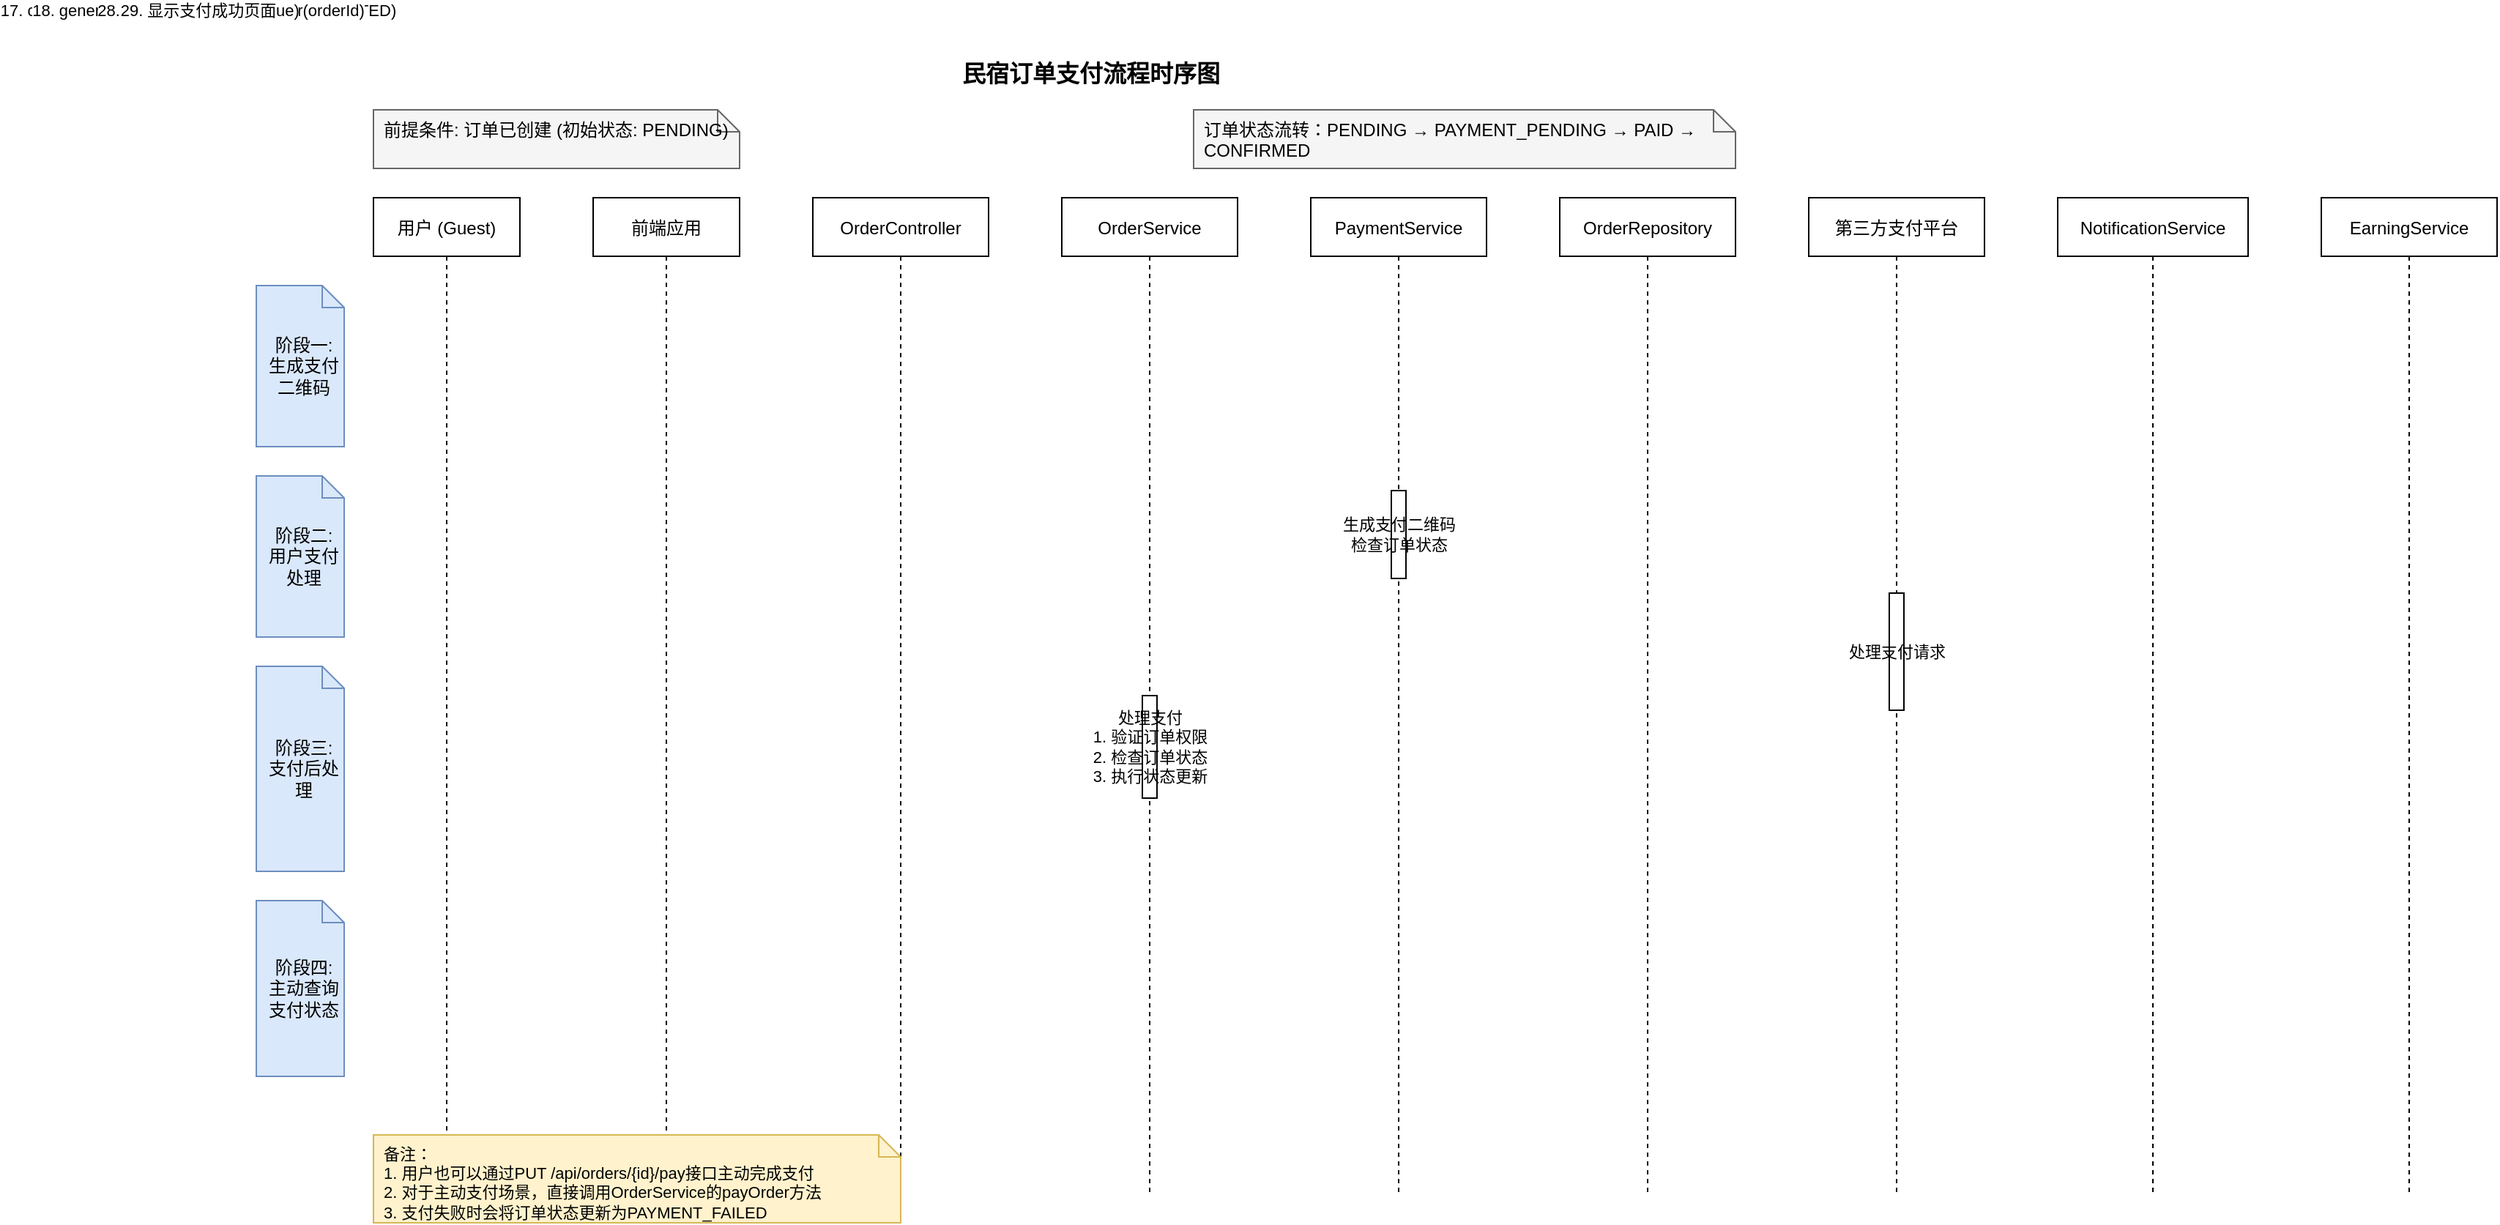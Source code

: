 <mxfile version="26.2.2">
  <diagram id="payment_sequence_diagram" name="订单支付流程时序图">
    <mxGraphModel dx="3042" dy="1938" grid="1" gridSize="10" guides="1" tooltips="1" connect="1" arrows="1" fold="1" page="1" pageScale="1" pageWidth="1169" pageHeight="827" math="0" shadow="0">
      <root>
        <mxCell id="0" />
        <mxCell id="1" parent="0" />
        <mxCell id="title" value="民宿订单支付流程时序图" style="text;html=1;strokeColor=none;fillColor=none;align=center;verticalAlign=middle;whiteSpace=wrap;rounded=0;fontSize=16;fontStyle=1" parent="1" vertex="1">
          <mxGeometry x="500" y="20" width="220" height="30" as="geometry" />
        </mxCell>
        <mxCell id="note-precondition" value="前提条件: 订单已创建 (初始状态: PENDING)" style="shape=note;size=15;whiteSpace=wrap;html=1;verticalAlign=top;align=left;spacingLeft=5;fillColor=#f5f5f5;strokeColor=#666666;fontSize=12;" parent="1" vertex="1">
          <mxGeometry x="120" y="60" width="250" height="40" as="geometry" />
        </mxCell>
        <mxCell id="note-states" value="订单状态流转：PENDING → PAYMENT_PENDING → PAID → CONFIRMED" style="shape=note;size=15;whiteSpace=wrap;html=1;verticalAlign=top;align=left;spacingLeft=5;fillColor=#f5f5f5;strokeColor=#666666;fontSize=12;" parent="1" vertex="1">
          <mxGeometry x="680" y="60" width="370" height="40" as="geometry" />
        </mxCell>
        <mxCell id="lifeline-user" value="用户 (Guest)" style="shape=umlLifeline;perimeter=lifelinePerimeter;container=1;collapsible=0;recursiveResize=0;rounded=0;shadow=0;strokeWidth=1;size=40;fontSize=12;" parent="1" vertex="1">
          <mxGeometry x="120" y="120" width="100" height="680" as="geometry" />
        </mxCell>
        <mxCell id="lifeline-frontend" value="前端应用" style="shape=umlLifeline;perimeter=lifelinePerimeter;container=1;collapsible=0;recursiveResize=0;rounded=0;shadow=0;strokeWidth=1;size=40;fontSize=12;" parent="1" vertex="1">
          <mxGeometry x="270" y="120" width="100" height="680" as="geometry" />
        </mxCell>
        <mxCell id="lifeline-controller" value="OrderController" style="shape=umlLifeline;perimeter=lifelinePerimeter;container=1;collapsible=0;recursiveResize=0;rounded=0;shadow=0;strokeWidth=1;size=40;fontSize=12;" parent="1" vertex="1">
          <mxGeometry x="420" y="120" width="120" height="680" as="geometry" />
        </mxCell>
        <mxCell id="lifeline-orderservice" value="OrderService" style="shape=umlLifeline;perimeter=lifelinePerimeter;container=1;collapsible=0;recursiveResize=0;rounded=0;shadow=0;strokeWidth=1;size=40;fontSize=12;" parent="1" vertex="1">
          <mxGeometry x="590" y="120" width="120" height="680" as="geometry" />
        </mxCell>
        <mxCell id="act-process-pay" value="处理支付&#xa;1. 验证订单权限&#xa;2. 检查订单状态&#xa;3. 执行状态更新" style="html=1;points=[];align=center;imageAlign=center;verticalAlign=middle;labelBackgroundColor=none;fontSize=11;" parent="lifeline-orderservice" vertex="1">
          <mxGeometry x="55" y="340" width="10" height="70" as="geometry" />
        </mxCell>
        <mxCell id="lifeline-paymentservice" value="PaymentService" style="shape=umlLifeline;perimeter=lifelinePerimeter;container=1;collapsible=0;recursiveResize=0;rounded=0;shadow=0;strokeWidth=1;size=40;fontSize=12;" parent="1" vertex="1">
          <mxGeometry x="760" y="120" width="120" height="680" as="geometry" />
        </mxCell>
        <mxCell id="act-gen-qr" value="生成支付二维码&#xa;检查订单状态" style="html=1;points=[];align=center;imageAlign=center;verticalAlign=middle;labelBackgroundColor=none;fontSize=11;" parent="lifeline-paymentservice" vertex="1">
          <mxGeometry x="55" y="200" width="10" height="60" as="geometry" />
        </mxCell>
        <mxCell id="lifeline-repository" value="OrderRepository" style="shape=umlLifeline;perimeter=lifelinePerimeter;container=1;collapsible=0;recursiveResize=0;rounded=0;shadow=0;strokeWidth=1;size=40;fontSize=12;" parent="1" vertex="1">
          <mxGeometry x="930" y="120" width="120" height="680" as="geometry" />
        </mxCell>
        <mxCell id="lifeline-payment" value="第三方支付平台" style="shape=umlLifeline;perimeter=lifelinePerimeter;container=1;collapsible=0;recursiveResize=0;rounded=0;shadow=0;strokeWidth=1;size=40;fontSize=12;" parent="1" vertex="1">
          <mxGeometry x="1100" y="120" width="120" height="680" as="geometry" />
        </mxCell>
        <mxCell id="act-gateway-process" value="处理支付请求" style="html=1;points=[];align=center;imageAlign=center;verticalAlign=middle;labelBackgroundColor=none;fontSize=11;" parent="lifeline-payment" vertex="1">
          <mxGeometry x="55" y="270" width="10" height="80" as="geometry" />
        </mxCell>
        <mxCell id="lifeline-notify" value="NotificationService" style="shape=umlLifeline;perimeter=lifelinePerimeter;container=1;collapsible=0;recursiveResize=0;rounded=0;shadow=0;strokeWidth=1;size=40;fontSize=12;" parent="1" vertex="1">
          <mxGeometry x="1270" y="120" width="130" height="680" as="geometry" />
        </mxCell>
        <mxCell id="lifeline-earnings" value="EarningService" style="shape=umlLifeline;perimeter=lifelinePerimeter;container=1;collapsible=0;recursiveResize=0;rounded=0;shadow=0;strokeWidth=1;size=40;fontSize=12;" parent="1" vertex="1">
          <mxGeometry x="1450" y="120" width="120" height="680" as="geometry" />
        </mxCell>
        <mxCell id="note-phase1" value="阶段一: 生成支付二维码" style="shape=note;size=15;whiteSpace=wrap;html=1;verticalAlign=middle;align=center;spacingLeft=5;fillColor=#dae8fc;strokeColor=#6c8ebf;fontSize=12;" parent="1" vertex="1">
          <mxGeometry x="40" y="180" width="60" height="110" as="geometry" />
        </mxCell>
        <mxCell id="msg-qr-req" value="1. 请求支付二维码" style="html=1;verticalAlign=bottom;endArrow=block;edgeStyle=elbowEdgeStyle;elbow=vertical;curved=0;rounded=0;fontSize=11;labelBackgroundColor=default;" parent="1" source="lifeline-user" target="lifeline-frontend" vertex="1">
          <mxGeometry relative="1" as="geometry">
            <mxPoint x="170" y="180" as="sourcePoint" />
            <mxPoint x="320" y="180" as="targetPoint" />
            <Array as="points">
              <mxPoint x="210" y="180" />
            </Array>
            <mxPoint as="offset" />
          </mxGeometry>
        </mxCell>
        <mxCell id="msg-api-req" value="2. POST /api/orders/{orderId}/payment/qrcode" style="html=1;verticalAlign=bottom;endArrow=block;edgeStyle=elbowEdgeStyle;elbow=vertical;curved=0;rounded=0;fontSize=11;labelBackgroundColor=default;" parent="1" source="lifeline-frontend" target="lifeline-controller" vertex="1">
          <mxGeometry relative="1" as="geometry">
            <mxPoint x="320" y="200" as="sourcePoint" />
            <mxPoint x="480" y="200" as="targetPoint" />
            <Array as="points">
              <mxPoint x="370" y="200" />
            </Array>
            <mxPoint as="offset" />
          </mxGeometry>
        </mxCell>
        <mxCell id="msg-update-status" value="3. updateOrderStatus(orderId, PAYMENT_PENDING)" style="html=1;verticalAlign=bottom;endArrow=block;edgeStyle=elbowEdgeStyle;elbow=vertical;curved=0;rounded=0;fontSize=11;labelBackgroundColor=default;" parent="1" source="lifeline-controller" target="lifeline-orderservice" vertex="1">
          <mxGeometry relative="1" as="geometry">
            <mxPoint x="480" y="220" as="sourcePoint" />
            <mxPoint x="650" y="220" as="targetPoint" />
            <Array as="points">
              <mxPoint x="540" y="220" />
            </Array>
            <mxPoint as="offset" />
          </mxGeometry>
        </mxCell>
        <mxCell id="msg-gen-qr-req" value="4. generatePaymentQRCode(orderId, method)" style="html=1;verticalAlign=bottom;endArrow=block;edgeStyle=elbowEdgeStyle;elbow=vertical;curved=0;rounded=0;fontSize=11;labelBackgroundColor=default;" parent="1" source="lifeline-controller" target="lifeline-paymentservice" vertex="1">
          <mxGeometry relative="1" as="geometry">
            <mxPoint x="480" y="240" as="sourcePoint" />
            <mxPoint x="820" y="240" as="targetPoint" />
            <Array as="points">
              <mxPoint x="600" y="240" />
            </Array>
            <mxPoint as="offset" />
          </mxGeometry>
        </mxCell>
        <mxCell id="msg-qr-find-order" value="5. findById(orderId)" style="html=1;verticalAlign=bottom;endArrow=block;edgeStyle=elbowEdgeStyle;elbow=vertical;curved=0;rounded=0;fontSize=11;labelBackgroundColor=default;" parent="1" source="lifeline-paymentservice" target="lifeline-repository" vertex="1">
          <mxGeometry relative="1" as="geometry">
            <mxPoint x="820" y="210" as="sourcePoint" />
            <mxPoint x="990" y="210" as="targetPoint" />
            <Array as="points">
              <mxPoint x="880" y="210" />
            </Array>
            <mxPoint as="offset" />
          </mxGeometry>
        </mxCell>
        <mxCell id="msg-qr-find-resp" value="6. 返回订单信息" style="html=1;verticalAlign=bottom;endArrow=open;dashed=1;endSize=8;edgeStyle=elbowEdgeStyle;elbow=vertical;curved=0;rounded=0;fontSize=11;labelBackgroundColor=default;" parent="1" source="lifeline-repository" target="lifeline-paymentservice" vertex="1">
          <mxGeometry relative="1" as="geometry">
            <mxPoint x="990" y="230" as="sourcePoint" />
            <mxPoint x="820" y="230" as="targetPoint" />
            <Array as="points">
              <mxPoint x="900" y="230" />
            </Array>
            <mxPoint as="offset" />
          </mxGeometry>
        </mxCell>
        <mxCell id="msg-gen-qr-resp" value="7. 返回生成的二维码URL" style="html=1;verticalAlign=bottom;endArrow=open;dashed=1;endSize=8;edgeStyle=elbowEdgeStyle;elbow=vertical;curved=0;rounded=0;fontSize=11;labelBackgroundColor=default;" parent="1" source="lifeline-paymentservice" target="lifeline-controller" vertex="1">
          <mxGeometry relative="1" as="geometry">
            <mxPoint x="820" y="260" as="sourcePoint" />
            <mxPoint x="480" y="260" as="targetPoint" />
            <Array as="points">
              <mxPoint x="650" y="260" />
            </Array>
            <mxPoint as="offset" />
          </mxGeometry>
        </mxCell>
        <mxCell id="msg-qr-api-resp" value="8. 返回二维码信息(JSON)" style="html=1;verticalAlign=bottom;endArrow=open;dashed=1;endSize=8;edgeStyle=elbowEdgeStyle;elbow=vertical;curved=0;rounded=0;fontSize=11;labelBackgroundColor=default;" parent="1" source="lifeline-controller" target="lifeline-frontend" vertex="1">
          <mxGeometry relative="1" as="geometry">
            <mxPoint x="480" y="280" as="sourcePoint" />
            <mxPoint x="320" y="280" as="targetPoint" />
            <Array as="points">
              <mxPoint x="390" y="280" />
            </Array>
            <mxPoint as="offset" />
          </mxGeometry>
        </mxCell>
        <mxCell id="msg-display-qr" value="9. 显示支付二维码" style="html=1;verticalAlign=bottom;endArrow=open;dashed=1;endSize=8;edgeStyle=elbowEdgeStyle;elbow=vertical;curved=0;rounded=0;fontSize=11;labelBackgroundColor=default;" parent="1" source="lifeline-frontend" target="lifeline-user" vertex="1">
          <mxGeometry relative="1" as="geometry">
            <mxPoint x="320" y="290" as="sourcePoint" />
            <mxPoint x="170" y="290" as="targetPoint" />
            <Array as="points">
              <mxPoint x="240" y="290" />
            </Array>
            <mxPoint as="offset" />
          </mxGeometry>
        </mxCell>
        <mxCell id="note-phase2" value="阶段二: 用户支付处理" style="shape=note;size=15;whiteSpace=wrap;html=1;verticalAlign=middle;align=center;spacingLeft=5;fillColor=#dae8fc;strokeColor=#6c8ebf;fontSize=12;" parent="1" vertex="1">
          <mxGeometry x="40" y="310" width="60" height="110" as="geometry" />
        </mxCell>
        <mxCell id="msg-user-scan-pay" value="10. 扫描二维码支付" style="html=1;verticalAlign=bottom;endArrow=block;edgeStyle=elbowEdgeStyle;elbow=vertical;curved=0;rounded=0;fontSize=11;labelBackgroundColor=default;" parent="1" source="lifeline-user" target="lifeline-payment" vertex="1">
          <mxGeometry relative="1" as="geometry">
            <mxPoint x="170" y="310" as="sourcePoint" />
            <mxPoint x="1160" y="310" as="targetPoint" />
            <Array as="points">
              <mxPoint x="550" y="310" />
            </Array>
            <mxPoint as="offset" />
          </mxGeometry>
        </mxCell>
        <mxCell id="msg-gateway-resp-user" value="11. 支付结果反馈" style="html=1;verticalAlign=bottom;endArrow=open;dashed=1;endSize=8;edgeStyle=elbowEdgeStyle;elbow=vertical;curved=0;rounded=0;fontSize=11;labelBackgroundColor=default;" parent="1" source="lifeline-payment" target="lifeline-user" vertex="1">
          <mxGeometry relative="1" as="geometry">
            <mxPoint x="1160" y="350" as="sourcePoint" />
            <mxPoint x="170" y="350" as="targetPoint" />
            <Array as="points">
              <mxPoint x="550" y="350" />
            </Array>
            <mxPoint as="offset" />
          </mxGeometry>
        </mxCell>
        <mxCell id="msg-payment-callback" value="12. 支付结果回调 POST /api/payment/callback" style="html=1;verticalAlign=bottom;endArrow=block;edgeStyle=elbowEdgeStyle;elbow=vertical;curved=0;rounded=0;fontSize=11;labelBackgroundColor=default;" parent="1" source="lifeline-payment" target="lifeline-controller" vertex="1">
          <mxGeometry relative="1" as="geometry">
            <mxPoint x="1160" y="370" as="sourcePoint" />
            <mxPoint x="480" y="370" as="targetPoint" />
            <Array as="points">
              <mxPoint x="780" y="370" />
            </Array>
            <mxPoint as="offset" />
          </mxGeometry>
        </mxCell>
        <mxCell id="msg-process-payment" value="13. payOrder(orderId, paymentMethod)" style="html=1;verticalAlign=bottom;endArrow=block;edgeStyle=elbowEdgeStyle;elbow=vertical;curved=0;rounded=0;fontSize=11;labelBackgroundColor=default;" parent="1" source="lifeline-controller" target="lifeline-orderservice" vertex="1">
          <mxGeometry relative="1" as="geometry">
            <mxPoint x="480" y="390" as="sourcePoint" />
            <mxPoint x="650" y="390" as="targetPoint" />
            <Array as="points">
              <mxPoint x="530" y="390" />
            </Array>
            <mxPoint as="offset" />
          </mxGeometry>
        </mxCell>
        <mxCell id="msg-update-order" value="14. save(order) 更新订单状态为PAID" style="html=1;verticalAlign=bottom;endArrow=block;edgeStyle=elbowEdgeStyle;elbow=vertical;curved=0;rounded=0;fontSize=11;labelBackgroundColor=default;" parent="1" source="lifeline-orderservice" target="lifeline-repository" vertex="1">
          <mxGeometry relative="1" as="geometry">
            <mxPoint x="650" y="410" as="sourcePoint" />
            <mxPoint x="990" y="410" as="targetPoint" />
            <Array as="points">
              <mxPoint x="770" y="410" />
            </Array>
            <mxPoint as="offset" />
          </mxGeometry>
        </mxCell>
        <mxCell id="msg-update-order-resp" value="15. 返回更新后的订单" style="html=1;verticalAlign=bottom;endArrow=open;dashed=1;endSize=8;edgeStyle=elbowEdgeStyle;elbow=vertical;curved=0;rounded=0;fontSize=11;labelBackgroundColor=default;" parent="1" source="lifeline-repository" target="lifeline-orderservice" vertex="1">
          <mxGeometry relative="1" as="geometry">
            <mxPoint x="990" y="420" as="sourcePoint" />
            <mxPoint x="650" y="420" as="targetPoint" />
            <Array as="points">
              <mxPoint x="840" y="420" />
            </Array>
            <mxPoint as="offset" />
          </mxGeometry>
        </mxCell>
        <mxCell id="note-phase3" value="阶段三: 支付后处理" style="shape=note;size=15;whiteSpace=wrap;html=1;verticalAlign=middle;align=center;spacingLeft=5;fillColor=#dae8fc;strokeColor=#6c8ebf;fontSize=12;" parent="1" vertex="1">
          <mxGeometry x="40" y="440" width="60" height="140" as="geometry" />
        </mxCell>
        <mxCell id="msg-notify-host" value="16. createNotification(hostId, PAYMENT_RECEIVED)" style="html=1;verticalAlign=bottom;endArrow=block;edgeStyle=elbowEdgeStyle;elbow=vertical;curved=0;rounded=0;fontSize=11;labelBackgroundColor=default;" parent="1" source="lifeline-orderservice" target="lifeline-notify" vertex="1">
          <mxGeometry relative="1" as="geometry">
            <mxPoint x="650" y="450" as="sourcePoint" />
            <mxPoint x="1330" y="450" as="targetPoint" />
            <Array as="points">
              <mxPoint x="930" y="450" />
            </Array>
            <mxPoint as="offset" />
          </mxGeometry>
        </mxCell>
        <mxCell id="msg-notify-user" value="17. createNotification(guestId, BOOKING_ACCEPTED)" style="html=1;verticalAlign=bottom;endArrow=block;edgeStyle=elbowEdgeStyle;elbow=vertical;curved=0;rounded=0;fontSize=11;labelBackgroundColor=default;" parent="1" source="lifeline-orderservice" target="lifeline-notify" vertex="1">
          <mxGeometry relative="1" as="geometry">
            <mxPoint x="650" y="480" as="sourcePoint" />
            <mxPoint x="1330" y="480" as="targetPoint" />
            <Array as="points">
              <mxPoint x="930" y="480" />
            </Array>
            <mxPoint as="offset" />
          </mxGeometry>
        </mxCell>
        <mxCell id="msg-generate-earnings" value="18. generatePendingEarningForOrder(orderId)" style="html=1;verticalAlign=bottom;endArrow=block;edgeStyle=elbowEdgeStyle;elbow=vertical;curved=0;rounded=0;fontSize=11;labelBackgroundColor=default;" parent="1" source="lifeline-orderservice" target="lifeline-earnings" vertex="1">
          <mxGeometry relative="1" as="geometry">
            <mxPoint x="650" y="510" as="sourcePoint" />
            <mxPoint x="1510" y="510" as="targetPoint" />
            <Array as="points">
              <mxPoint x="1000" y="510" />
            </Array>
            <mxPoint as="offset" />
          </mxGeometry>
        </mxCell>
        <mxCell id="msg-earnings-resp" value="19. 返回收益记录" style="html=1;verticalAlign=bottom;endArrow=open;dashed=1;endSize=8;edgeStyle=elbowEdgeStyle;elbow=vertical;curved=0;rounded=0;fontSize=11;labelBackgroundColor=default;" parent="1" source="lifeline-earnings" target="lifeline-orderservice" vertex="1">
          <mxGeometry relative="1" as="geometry">
            <mxPoint x="1510" y="530" as="sourcePoint" />
            <mxPoint x="650" y="530" as="targetPoint" />
            <Array as="points">
              <mxPoint x="1000" y="530" />
            </Array>
            <mxPoint as="offset" />
          </mxGeometry>
        </mxCell>
        <mxCell id="msg-send-notification-user" value="20. 发送支付成功通知" style="html=1;verticalAlign=bottom;endArrow=open;dashed=1;endSize=8;edgeStyle=elbowEdgeStyle;elbow=vertical;curved=0;rounded=0;fontSize=11;labelBackgroundColor=default;" parent="1" source="lifeline-notify" target="lifeline-user" vertex="1">
          <mxGeometry relative="1" as="geometry">
            <mxPoint x="1330" y="550" as="sourcePoint" />
            <mxPoint x="170" y="550" as="targetPoint" />
            <Array as="points">
              <mxPoint x="650" y="550" />
            </Array>
            <mxPoint as="offset" />
          </mxGeometry>
        </mxCell>
        <mxCell id="msg-pay-resp" value="21. 返回支付处理结果" style="html=1;verticalAlign=bottom;endArrow=open;dashed=1;endSize=8;edgeStyle=elbowEdgeStyle;elbow=vertical;curved=0;rounded=0;fontSize=11;labelBackgroundColor=default;" parent="1" source="lifeline-orderservice" target="lifeline-controller" vertex="1">
          <mxGeometry relative="1" as="geometry">
            <mxPoint x="650" y="570" as="sourcePoint" />
            <mxPoint x="480" y="570" as="targetPoint" />
            <Array as="points">
              <mxPoint x="540" y="570" />
            </Array>
            <mxPoint as="offset" />
          </mxGeometry>
        </mxCell>
        <mxCell id="msg-callback-ack" value="22. 返回支付处理成功响应" style="html=1;verticalAlign=bottom;endArrow=open;dashed=1;endSize=8;edgeStyle=elbowEdgeStyle;elbow=vertical;curved=0;rounded=0;fontSize=11;labelBackgroundColor=default;" parent="1" source="lifeline-controller" target="lifeline-payment" vertex="1">
          <mxGeometry relative="1" as="geometry">
            <mxPoint x="480" y="590" as="sourcePoint" />
            <mxPoint x="1160" y="590" as="targetPoint" />
            <Array as="points">
              <mxPoint x="750" y="590" />
            </Array>
            <mxPoint as="offset" />
          </mxGeometry>
        </mxCell>
        <mxCell id="note-phase4" value="阶段四: 主动查询支付状态" style="shape=note;size=15;whiteSpace=wrap;html=1;verticalAlign=middle;align=center;spacingLeft=5;fillColor=#dae8fc;strokeColor=#6c8ebf;fontSize=12;" parent="1" vertex="1">
          <mxGeometry x="40" y="600" width="60" height="120" as="geometry" />
        </mxCell>
        <mxCell id="msg-check-status" value="23. 查询支付状态" style="html=1;verticalAlign=bottom;endArrow=block;edgeStyle=elbowEdgeStyle;elbow=vertical;curved=0;rounded=0;fontSize=11;labelBackgroundColor=default;" parent="1" source="lifeline-frontend" target="lifeline-controller" vertex="1">
          <mxGeometry relative="1" as="geometry">
            <mxPoint x="320" y="620" as="sourcePoint" />
            <mxPoint x="480" y="620" as="targetPoint" />
            <Array as="points">
              <mxPoint x="400" y="620" />
            </Array>
            <mxPoint as="offset" />
          </mxGeometry>
        </mxCell>
        <mxCell id="msg-get-order" value="24. getOrderById(orderId)" style="html=1;verticalAlign=bottom;endArrow=block;edgeStyle=elbowEdgeStyle;elbow=vertical;curved=0;rounded=0;fontSize=11;labelBackgroundColor=default;" parent="1" source="lifeline-controller" target="lifeline-orderservice" vertex="1">
          <mxGeometry relative="1" as="geometry">
            <mxPoint x="480" y="640" as="sourcePoint" />
            <mxPoint x="650" y="640" as="targetPoint" />
            <Array as="points">
              <mxPoint x="540" y="640" />
            </Array>
            <mxPoint as="offset" />
          </mxGeometry>
        </mxCell>
        <mxCell id="msg-get-order-repo" value="25. findById(orderId)" style="html=1;verticalAlign=bottom;endArrow=block;edgeStyle=elbowEdgeStyle;elbow=vertical;curved=0;rounded=0;fontSize=11;labelBackgroundColor=default;" parent="1" source="lifeline-orderservice" target="lifeline-repository" vertex="1">
          <mxGeometry relative="1" as="geometry">
            <mxPoint x="650" y="660" as="sourcePoint" />
            <mxPoint x="990" y="660" as="targetPoint" />
            <Array as="points">
              <mxPoint x="770" y="660" />
            </Array>
            <mxPoint as="offset" />
          </mxGeometry>
        </mxCell>
        <mxCell id="msg-get-order-repo-resp" value="26. 返回订单(status=PAID)" style="html=1;verticalAlign=bottom;endArrow=open;dashed=1;endSize=8;edgeStyle=elbowEdgeStyle;elbow=vertical;curved=0;rounded=0;fontSize=11;labelBackgroundColor=default;" parent="1" source="lifeline-repository" target="lifeline-orderservice" vertex="1">
          <mxGeometry relative="1" as="geometry">
            <mxPoint x="990" y="680" as="sourcePoint" />
            <mxPoint x="650" y="680" as="targetPoint" />
            <Array as="points">
              <mxPoint x="840" y="680" />
            </Array>
            <mxPoint as="offset" />
          </mxGeometry>
        </mxCell>
        <mxCell id="msg-get-order-resp" value="27. 返回OrderDTO" style="html=1;verticalAlign=bottom;endArrow=open;dashed=1;endSize=8;edgeStyle=elbowEdgeStyle;elbow=vertical;curved=0;rounded=0;fontSize=11;labelBackgroundColor=default;" parent="1" source="lifeline-orderservice" target="lifeline-controller" vertex="1">
          <mxGeometry relative="1" as="geometry">
            <mxPoint x="650" y="700" as="sourcePoint" />
            <mxPoint x="480" y="700" as="targetPoint" />
            <Array as="points">
              <mxPoint x="540" y="700" />
            </Array>
            <mxPoint as="offset" />
          </mxGeometry>
        </mxCell>
        <mxCell id="msg-check-status-resp" value="28. 返回支付状态(paid=true)" style="html=1;verticalAlign=bottom;endArrow=open;dashed=1;endSize=8;edgeStyle=elbowEdgeStyle;elbow=vertical;curved=0;rounded=0;fontSize=11;labelBackgroundColor=default;" parent="1" source="lifeline-controller" target="lifeline-frontend" vertex="1">
          <mxGeometry relative="1" as="geometry">
            <mxPoint x="480" y="720" as="sourcePoint" />
            <mxPoint x="320" y="720" as="targetPoint" />
            <Array as="points">
              <mxPoint x="400" y="720" />
            </Array>
            <mxPoint as="offset" />
          </mxGeometry>
        </mxCell>
        <mxCell id="msg-show-success" value="29. 显示支付成功页面" style="html=1;verticalAlign=bottom;endArrow=open;dashed=1;endSize=8;edgeStyle=elbowEdgeStyle;elbow=vertical;curved=0;rounded=0;fontSize=11;labelBackgroundColor=default;" parent="1" source="lifeline-frontend" target="lifeline-user" vertex="1">
          <mxGeometry relative="1" as="geometry">
            <mxPoint x="320" y="740" as="sourcePoint" />
            <mxPoint x="170" y="740" as="targetPoint" />
            <Array as="points">
              <mxPoint x="240" y="740" />
            </Array>
            <mxPoint as="offset" />
          </mxGeometry>
        </mxCell>
        <mxCell id="note-alternative" value="备注：&#xa;1. 用户也可以通过PUT /api/orders/{id}/pay接口主动完成支付&#xa;2. 对于主动支付场景，直接调用OrderService的payOrder方法&#xa;3. 支付失败时会将订单状态更新为PAYMENT_FAILED" style="shape=note;size=15;whiteSpace=wrap;html=1;verticalAlign=top;align=left;spacingLeft=5;fillColor=#fff2cc;strokeColor=#d6b656;fontSize=11;" parent="1" vertex="1">
          <mxGeometry x="120" y="760" width="360" height="60" as="geometry" />
        </mxCell>
      </root>
    </mxGraphModel>
  </diagram>
</mxfile>
